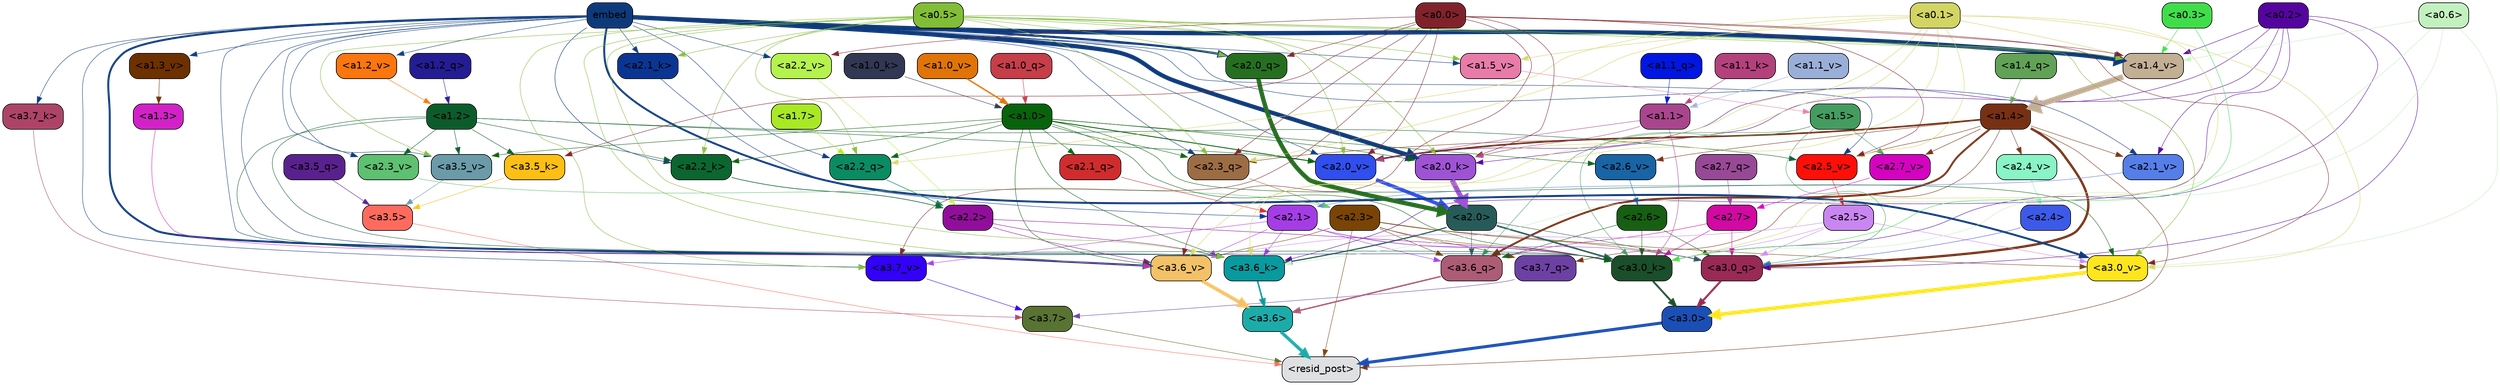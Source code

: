 strict digraph "" {
	graph [bgcolor=transparent,
		layout=dot,
		overlap=false,
		splines=true
	];
	"<a3.7>"	[color=black,
		fillcolor="#597332",
		fontname=Helvetica,
		shape=box,
		style="filled, rounded"];
	"<resid_post>"	[color=black,
		fillcolor="#dfe0e2",
		fontname=Helvetica,
		shape=box,
		style="filled, rounded"];
	"<a3.7>" -> "<resid_post>"	[color="#597332",
		penwidth=0.6239100098609924];
	"<a3.6>"	[color=black,
		fillcolor="#1baca9",
		fontname=Helvetica,
		shape=box,
		style="filled, rounded"];
	"<a3.6>" -> "<resid_post>"	[color="#1baca9",
		penwidth=4.569062113761902];
	"<a3.5>"	[color=black,
		fillcolor="#fe6b5e",
		fontname=Helvetica,
		shape=box,
		style="filled, rounded"];
	"<a3.5>" -> "<resid_post>"	[color="#fe6b5e",
		penwidth=0.6];
	"<a3.0>"	[color=black,
		fillcolor="#1b4fb5",
		fontname=Helvetica,
		shape=box,
		style="filled, rounded"];
	"<a3.0>" -> "<resid_post>"	[color="#1b4fb5",
		penwidth=4.283544182777405];
	"<a2.3>"	[color=black,
		fillcolor="#794406",
		fontname=Helvetica,
		shape=box,
		style="filled, rounded"];
	"<a2.3>" -> "<resid_post>"	[color="#794406",
		penwidth=0.6];
	"<a3.7_q>"	[color=black,
		fillcolor="#6d41a3",
		fontname=Helvetica,
		shape=box,
		style="filled, rounded"];
	"<a2.3>" -> "<a3.7_q>"	[color="#794406",
		penwidth=0.6];
	"<a3.6_q>"	[color=black,
		fillcolor="#ad5c76",
		fontname=Helvetica,
		shape=box,
		style="filled, rounded"];
	"<a2.3>" -> "<a3.6_q>"	[color="#794406",
		penwidth=0.6];
	"<a3.0_q>"	[color=black,
		fillcolor="#982a55",
		fontname=Helvetica,
		shape=box,
		style="filled, rounded"];
	"<a2.3>" -> "<a3.0_q>"	[color="#794406",
		penwidth=0.6];
	"<a3.0_k>"	[color=black,
		fillcolor="#1b4e2b",
		fontname=Helvetica,
		shape=box,
		style="filled, rounded"];
	"<a2.3>" -> "<a3.0_k>"	[color="#794406",
		penwidth=0.6];
	"<a3.6_v>"	[color=black,
		fillcolor="#f3c167",
		fontname=Helvetica,
		shape=box,
		style="filled, rounded"];
	"<a2.3>" -> "<a3.6_v>"	[color="#794406",
		penwidth=0.6];
	"<a3.0_v>"	[color=black,
		fillcolor="#fee61e",
		fontname=Helvetica,
		shape=box,
		style="filled, rounded"];
	"<a2.3>" -> "<a3.0_v>"	[color="#794406",
		penwidth=0.6];
	"<a1.4>"	[color=black,
		fillcolor="#773013",
		fontname=Helvetica,
		shape=box,
		style="filled, rounded"];
	"<a1.4>" -> "<resid_post>"	[color="#773013",
		penwidth=0.6];
	"<a1.4>" -> "<a3.7_q>"	[color="#773013",
		penwidth=0.6];
	"<a1.4>" -> "<a3.6_q>"	[color="#773013",
		penwidth=2.6908124685287476];
	"<a1.4>" -> "<a3.0_q>"	[color="#773013",
		penwidth=3.32076895236969];
	"<a2.3_q>"	[color=black,
		fillcolor="#9c6d44",
		fontname=Helvetica,
		shape=box,
		style="filled, rounded"];
	"<a1.4>" -> "<a2.3_q>"	[color="#773013",
		penwidth=0.6];
	"<a2.7_v>"	[color=black,
		fillcolor="#d502c0",
		fontname=Helvetica,
		shape=box,
		style="filled, rounded"];
	"<a1.4>" -> "<a2.7_v>"	[color="#773013",
		penwidth=0.6];
	"<a2.6_v>"	[color=black,
		fillcolor="#1864a5",
		fontname=Helvetica,
		shape=box,
		style="filled, rounded"];
	"<a1.4>" -> "<a2.6_v>"	[color="#773013",
		penwidth=0.6];
	"<a2.5_v>"	[color=black,
		fillcolor="#ff0f08",
		fontname=Helvetica,
		shape=box,
		style="filled, rounded"];
	"<a1.4>" -> "<a2.5_v>"	[color="#773013",
		penwidth=0.6];
	"<a2.4_v>"	[color=black,
		fillcolor="#89f4c5",
		fontname=Helvetica,
		shape=box,
		style="filled, rounded"];
	"<a1.4>" -> "<a2.4_v>"	[color="#773013",
		penwidth=0.6];
	"<a2.1_v>"	[color=black,
		fillcolor="#557ee9",
		fontname=Helvetica,
		shape=box,
		style="filled, rounded"];
	"<a1.4>" -> "<a2.1_v>"	[color="#773013",
		penwidth=0.6];
	"<a2.0_v>"	[color=black,
		fillcolor="#314eee",
		fontname=Helvetica,
		shape=box,
		style="filled, rounded"];
	"<a1.4>" -> "<a2.0_v>"	[color="#773013",
		penwidth=2.3065454959869385];
	"<a3.7_q>" -> "<a3.7>"	[color="#6d41a3",
		penwidth=0.6];
	"<a3.6_q>" -> "<a3.6>"	[color="#ad5c76",
		penwidth=2.03758105635643];
	"<a3.5_q>"	[color=black,
		fillcolor="#59218e",
		fontname=Helvetica,
		shape=box,
		style="filled, rounded"];
	"<a3.5_q>" -> "<a3.5>"	[color="#59218e",
		penwidth=0.6];
	"<a3.0_q>" -> "<a3.0>"	[color="#982a55",
		penwidth=2.8638100624084473];
	"<a3.7_k>"	[color=black,
		fillcolor="#ae4368",
		fontname=Helvetica,
		shape=box,
		style="filled, rounded"];
	"<a3.7_k>" -> "<a3.7>"	[color="#ae4368",
		penwidth=0.6];
	"<a3.6_k>"	[color=black,
		fillcolor="#089a9e",
		fontname=Helvetica,
		shape=box,
		style="filled, rounded"];
	"<a3.6_k>" -> "<a3.6>"	[color="#089a9e",
		penwidth=2.174198240041733];
	"<a3.5_k>"	[color=black,
		fillcolor="#fdbf14",
		fontname=Helvetica,
		shape=box,
		style="filled, rounded"];
	"<a3.5_k>" -> "<a3.5>"	[color="#fdbf14",
		penwidth=0.6];
	"<a3.0_k>" -> "<a3.0>"	[color="#1b4e2b",
		penwidth=2.6274144649505615];
	"<a3.7_v>"	[color=black,
		fillcolor="#3300f8",
		fontname=Helvetica,
		shape=box,
		style="filled, rounded"];
	"<a3.7_v>" -> "<a3.7>"	[color="#3300f8",
		penwidth=0.6];
	"<a3.6_v>" -> "<a3.6>"	[color="#f3c167",
		penwidth=5.002329230308533];
	"<a3.5_v>"	[color=black,
		fillcolor="#6b9aa9",
		fontname=Helvetica,
		shape=box,
		style="filled, rounded"];
	"<a3.5_v>" -> "<a3.5>"	[color="#6b9aa9",
		penwidth=0.6];
	"<a3.0_v>" -> "<a3.0>"	[color="#fee61e",
		penwidth=5.188832879066467];
	"<a2.7>"	[color=black,
		fillcolor="#d209a2",
		fontname=Helvetica,
		shape=box,
		style="filled, rounded"];
	"<a2.7>" -> "<a3.6_q>"	[color="#d209a2",
		penwidth=0.6];
	"<a2.7>" -> "<a3.0_q>"	[color="#d209a2",
		penwidth=0.6];
	"<a2.7>" -> "<a3.0_k>"	[color="#d209a2",
		penwidth=0.6];
	"<a2.6>"	[color=black,
		fillcolor="#175f12",
		fontname=Helvetica,
		shape=box,
		style="filled, rounded"];
	"<a2.6>" -> "<a3.6_q>"	[color="#175f12",
		penwidth=0.6];
	"<a2.6>" -> "<a3.0_q>"	[color="#175f12",
		penwidth=0.6];
	"<a2.6>" -> "<a3.0_k>"	[color="#175f12",
		penwidth=0.6];
	"<a2.1>"	[color=black,
		fillcolor="#a43de6",
		fontname=Helvetica,
		shape=box,
		style="filled, rounded"];
	"<a2.1>" -> "<a3.6_q>"	[color="#a43de6",
		penwidth=0.6];
	"<a2.1>" -> "<a3.0_q>"	[color="#a43de6",
		penwidth=0.6];
	"<a2.1>" -> "<a3.6_k>"	[color="#a43de6",
		penwidth=0.6];
	"<a2.1>" -> "<a3.0_k>"	[color="#a43de6",
		penwidth=0.6];
	"<a2.1>" -> "<a3.7_v>"	[color="#a43de6",
		penwidth=0.6];
	"<a2.1>" -> "<a3.6_v>"	[color="#a43de6",
		penwidth=0.6];
	"<a2.0>"	[color=black,
		fillcolor="#275b59",
		fontname=Helvetica,
		shape=box,
		style="filled, rounded"];
	"<a2.0>" -> "<a3.6_q>"	[color="#275b59",
		penwidth=0.6];
	"<a2.0>" -> "<a3.0_q>"	[color="#275b59",
		penwidth=0.6];
	"<a2.0>" -> "<a3.6_k>"	[color="#275b59",
		penwidth=1.6254686117172241];
	"<a2.0>" -> "<a3.0_k>"	[color="#275b59",
		penwidth=2.182972814887762];
	"<a1.5>"	[color=black,
		fillcolor="#449c60",
		fontname=Helvetica,
		shape=box,
		style="filled, rounded"];
	"<a1.5>" -> "<a3.6_q>"	[color="#449c60",
		penwidth=0.6];
	"<a1.5>" -> "<a3.0_q>"	[color="#449c60",
		penwidth=0.6];
	"<a1.5>" -> "<a3.0_k>"	[color="#449c60",
		penwidth=0.6];
	"<a1.5>" -> "<a2.7_v>"	[color="#449c60",
		penwidth=0.6];
	"<a2.5>"	[color=black,
		fillcolor="#c986f1",
		fontname=Helvetica,
		shape=box,
		style="filled, rounded"];
	"<a2.5>" -> "<a3.0_q>"	[color="#c986f1",
		penwidth=0.6];
	"<a2.5>" -> "<a3.0_k>"	[color="#c986f1",
		penwidth=0.6];
	"<a2.5>" -> "<a3.6_v>"	[color="#c986f1",
		penwidth=0.6];
	"<a2.5>" -> "<a3.0_v>"	[color="#c986f1",
		penwidth=0.6];
	"<a2.4>"	[color=black,
		fillcolor="#3d59e8",
		fontname=Helvetica,
		shape=box,
		style="filled, rounded"];
	"<a2.4>" -> "<a3.0_q>"	[color="#3d59e8",
		penwidth=0.6];
	"<a0.2>"	[color=black,
		fillcolor="#54049f",
		fontname=Helvetica,
		shape=box,
		style="filled, rounded"];
	"<a0.2>" -> "<a3.0_q>"	[color="#54049f",
		penwidth=0.6];
	"<a0.2>" -> "<a3.6_k>"	[color="#54049f",
		penwidth=0.6];
	"<a0.2>" -> "<a3.0_k>"	[color="#54049f",
		penwidth=0.6];
	"<a2.0_k>"	[color=black,
		fillcolor="#9e53d4",
		fontname=Helvetica,
		shape=box,
		style="filled, rounded"];
	"<a0.2>" -> "<a2.0_k>"	[color="#54049f",
		penwidth=0.6];
	"<a0.2>" -> "<a2.1_v>"	[color="#54049f",
		penwidth=0.6];
	"<a0.2>" -> "<a2.0_v>"	[color="#54049f",
		penwidth=0.6];
	"<a1.4_v>"	[color=black,
		fillcolor="#c3af94",
		fontname=Helvetica,
		shape=box,
		style="filled, rounded"];
	"<a0.2>" -> "<a1.4_v>"	[color="#54049f",
		penwidth=0.6];
	embed	[color=black,
		fillcolor="#0e3a7c",
		fontname=Helvetica,
		shape=box,
		style="filled, rounded"];
	embed -> "<a3.7_k>"	[color="#0e3a7c",
		penwidth=0.6];
	embed -> "<a3.6_k>"	[color="#0e3a7c",
		penwidth=0.6];
	embed -> "<a3.0_k>"	[color="#0e3a7c",
		penwidth=0.6];
	embed -> "<a3.7_v>"	[color="#0e3a7c",
		penwidth=0.6];
	embed -> "<a3.6_v>"	[color="#0e3a7c",
		penwidth=2.809220314025879];
	embed -> "<a3.5_v>"	[color="#0e3a7c",
		penwidth=0.6];
	embed -> "<a3.0_v>"	[color="#0e3a7c",
		penwidth=2.754121422767639];
	embed -> "<a2.3_q>"	[color="#0e3a7c",
		penwidth=0.6];
	"<a2.2_q>"	[color=black,
		fillcolor="#0a8b62",
		fontname=Helvetica,
		shape=box,
		style="filled, rounded"];
	embed -> "<a2.2_q>"	[color="#0e3a7c",
		penwidth=0.6];
	"<a2.0_q>"	[color=black,
		fillcolor="#266f21",
		fontname=Helvetica,
		shape=box,
		style="filled, rounded"];
	embed -> "<a2.0_q>"	[color="#0e3a7c",
		penwidth=3.102177858352661];
	"<a2.2_k>"	[color=black,
		fillcolor="#0c6630",
		fontname=Helvetica,
		shape=box,
		style="filled, rounded"];
	embed -> "<a2.2_k>"	[color="#0e3a7c",
		penwidth=0.6805839538574219];
	"<a2.1_k>"	[color=black,
		fillcolor="#0b3593",
		fontname=Helvetica,
		shape=box,
		style="filled, rounded"];
	embed -> "<a2.1_k>"	[color="#0e3a7c",
		penwidth=0.6];
	embed -> "<a2.0_k>"	[color="#0e3a7c",
		penwidth=5.977519929409027];
	embed -> "<a2.5_v>"	[color="#0e3a7c",
		penwidth=0.6];
	"<a2.3_v>"	[color=black,
		fillcolor="#5ec071",
		fontname=Helvetica,
		shape=box,
		style="filled, rounded"];
	embed -> "<a2.3_v>"	[color="#0e3a7c",
		penwidth=0.6];
	"<a2.2_v>"	[color=black,
		fillcolor="#b5f24e",
		fontname=Helvetica,
		shape=box,
		style="filled, rounded"];
	embed -> "<a2.2_v>"	[color="#0e3a7c",
		penwidth=0.6436443328857422];
	embed -> "<a2.1_v>"	[color="#0e3a7c",
		penwidth=0.6];
	embed -> "<a2.0_v>"	[color="#0e3a7c",
		penwidth=0.6];
	"<a1.5_v>"	[color=black,
		fillcolor="#e87ca9",
		fontname=Helvetica,
		shape=box,
		style="filled, rounded"];
	embed -> "<a1.5_v>"	[color="#0e3a7c",
		penwidth=0.6];
	embed -> "<a1.4_v>"	[color="#0e3a7c",
		penwidth=6.155339062213898];
	"<a1.3_v>"	[color=black,
		fillcolor="#6d3000",
		fontname=Helvetica,
		shape=box,
		style="filled, rounded"];
	embed -> "<a1.3_v>"	[color="#0e3a7c",
		penwidth=0.6];
	"<a1.2_v>"	[color=black,
		fillcolor="#fb760e",
		fontname=Helvetica,
		shape=box,
		style="filled, rounded"];
	embed -> "<a1.2_v>"	[color="#0e3a7c",
		penwidth=0.6];
	"<a2.2>"	[color=black,
		fillcolor="#910e9b",
		fontname=Helvetica,
		shape=box,
		style="filled, rounded"];
	"<a2.2>" -> "<a3.6_k>"	[color="#910e9b",
		penwidth=0.6];
	"<a2.2>" -> "<a3.0_k>"	[color="#910e9b",
		penwidth=0.6065438985824585];
	"<a2.2>" -> "<a3.6_v>"	[color="#910e9b",
		penwidth=0.6];
	"<a1.2>"	[color=black,
		fillcolor="#0c5c2b",
		fontname=Helvetica,
		shape=box,
		style="filled, rounded"];
	"<a1.2>" -> "<a3.6_k>"	[color="#0c5c2b",
		penwidth=0.6];
	"<a1.2>" -> "<a3.5_k>"	[color="#0c5c2b",
		penwidth=0.6];
	"<a1.2>" -> "<a3.0_k>"	[color="#0c5c2b",
		penwidth=0.6];
	"<a1.2>" -> "<a3.5_v>"	[color="#0c5c2b",
		penwidth=0.6];
	"<a1.2>" -> "<a2.2_k>"	[color="#0c5c2b",
		penwidth=0.6];
	"<a1.2>" -> "<a2.5_v>"	[color="#0c5c2b",
		penwidth=0.6];
	"<a1.2>" -> "<a2.3_v>"	[color="#0c5c2b",
		penwidth=0.6];
	"<a1.2>" -> "<a2.0_v>"	[color="#0c5c2b",
		penwidth=0.6];
	"<a1.0>"	[color=black,
		fillcolor="#08630c",
		fontname=Helvetica,
		shape=box,
		style="filled, rounded"];
	"<a1.0>" -> "<a3.6_k>"	[color="#08630c",
		penwidth=0.6];
	"<a1.0>" -> "<a3.0_k>"	[color="#08630c",
		penwidth=0.6];
	"<a1.0>" -> "<a3.6_v>"	[color="#08630c",
		penwidth=0.6];
	"<a1.0>" -> "<a3.5_v>"	[color="#08630c",
		penwidth=0.6];
	"<a1.0>" -> "<a3.0_v>"	[color="#08630c",
		penwidth=0.6];
	"<a1.0>" -> "<a2.3_q>"	[color="#08630c",
		penwidth=0.6];
	"<a1.0>" -> "<a2.2_q>"	[color="#08630c",
		penwidth=0.6];
	"<a2.1_q>"	[color=black,
		fillcolor="#d02c2e",
		fontname=Helvetica,
		shape=box,
		style="filled, rounded"];
	"<a1.0>" -> "<a2.1_q>"	[color="#08630c",
		penwidth=0.6];
	"<a1.0>" -> "<a2.2_k>"	[color="#08630c",
		penwidth=0.6];
	"<a1.0>" -> "<a2.0_k>"	[color="#08630c",
		penwidth=0.6];
	"<a1.0>" -> "<a2.6_v>"	[color="#08630c",
		penwidth=0.6];
	"<a1.0>" -> "<a2.0_v>"	[color="#08630c",
		penwidth=1.2192587852478027];
	"<a0.6>"	[color=black,
		fillcolor="#c3f0bf",
		fontname=Helvetica,
		shape=box,
		style="filled, rounded"];
	"<a0.6>" -> "<a3.6_k>"	[color="#c3f0bf",
		penwidth=0.6];
	"<a0.6>" -> "<a3.0_k>"	[color="#c3f0bf",
		penwidth=0.6];
	"<a0.6>" -> "<a3.0_v>"	[color="#c3f0bf",
		penwidth=0.6];
	"<a0.6>" -> "<a1.4_v>"	[color="#c3f0bf",
		penwidth=0.6];
	"<a0.5>"	[color=black,
		fillcolor="#82bd37",
		fontname=Helvetica,
		shape=box,
		style="filled, rounded"];
	"<a0.5>" -> "<a3.6_k>"	[color="#82bd37",
		penwidth=0.6];
	"<a0.5>" -> "<a3.7_v>"	[color="#82bd37",
		penwidth=0.6];
	"<a0.5>" -> "<a3.6_v>"	[color="#82bd37",
		penwidth=0.6];
	"<a0.5>" -> "<a3.5_v>"	[color="#82bd37",
		penwidth=0.6];
	"<a0.5>" -> "<a3.0_v>"	[color="#82bd37",
		penwidth=0.6120390892028809];
	"<a0.5>" -> "<a2.3_q>"	[color="#82bd37",
		penwidth=0.6];
	"<a0.5>" -> "<a2.2_q>"	[color="#82bd37",
		penwidth=0.6];
	"<a0.5>" -> "<a2.0_q>"	[color="#82bd37",
		penwidth=0.6];
	"<a0.5>" -> "<a2.2_k>"	[color="#82bd37",
		penwidth=0.6];
	"<a0.5>" -> "<a2.1_k>"	[color="#82bd37",
		penwidth=0.6];
	"<a0.5>" -> "<a2.0_k>"	[color="#82bd37",
		penwidth=0.658348560333252];
	"<a0.5>" -> "<a2.0_v>"	[color="#82bd37",
		penwidth=0.6];
	"<a0.5>" -> "<a1.5_v>"	[color="#82bd37",
		penwidth=0.6];
	"<a0.5>" -> "<a1.4_v>"	[color="#82bd37",
		penwidth=0.9002184867858887];
	"<a0.1>"	[color=black,
		fillcolor="#d2d563",
		fontname=Helvetica,
		shape=box,
		style="filled, rounded"];
	"<a0.1>" -> "<a3.6_k>"	[color="#d2d563",
		penwidth=0.6];
	"<a0.1>" -> "<a3.0_k>"	[color="#d2d563",
		penwidth=0.6];
	"<a0.1>" -> "<a3.6_v>"	[color="#d2d563",
		penwidth=0.6];
	"<a0.1>" -> "<a3.0_v>"	[color="#d2d563",
		penwidth=0.6];
	"<a0.1>" -> "<a2.3_q>"	[color="#d2d563",
		penwidth=0.6];
	"<a0.1>" -> "<a2.2_q>"	[color="#d2d563",
		penwidth=0.6];
	"<a0.1>" -> "<a2.0_k>"	[color="#d2d563",
		penwidth=0.6];
	"<a0.1>" -> "<a2.5_v>"	[color="#d2d563",
		penwidth=0.6];
	"<a0.1>" -> "<a1.5_v>"	[color="#d2d563",
		penwidth=0.6];
	"<a0.1>" -> "<a1.4_v>"	[color="#d2d563",
		penwidth=0.6];
	"<a0.0>"	[color=black,
		fillcolor="#81222b",
		fontname=Helvetica,
		shape=box,
		style="filled, rounded"];
	"<a0.0>" -> "<a3.5_k>"	[color="#81222b",
		penwidth=0.6];
	"<a0.0>" -> "<a3.7_v>"	[color="#81222b",
		penwidth=0.6];
	"<a0.0>" -> "<a3.6_v>"	[color="#81222b",
		penwidth=0.6];
	"<a0.0>" -> "<a3.0_v>"	[color="#81222b",
		penwidth=0.6];
	"<a0.0>" -> "<a2.3_q>"	[color="#81222b",
		penwidth=0.6];
	"<a0.0>" -> "<a2.0_q>"	[color="#81222b",
		penwidth=0.6];
	"<a0.0>" -> "<a2.0_k>"	[color="#81222b",
		penwidth=0.6];
	"<a0.0>" -> "<a2.5_v>"	[color="#81222b",
		penwidth=0.6];
	"<a0.0>" -> "<a2.2_v>"	[color="#81222b",
		penwidth=0.6];
	"<a0.0>" -> "<a2.0_v>"	[color="#81222b",
		penwidth=0.6];
	"<a0.0>" -> "<a1.4_v>"	[color="#81222b",
		penwidth=0.6];
	"<a1.1>"	[color=black,
		fillcolor="#a9458d",
		fontname=Helvetica,
		shape=box,
		style="filled, rounded"];
	"<a1.1>" -> "<a3.0_k>"	[color="#a9458d",
		penwidth=0.6];
	"<a1.1>" -> "<a2.0_k>"	[color="#a9458d",
		penwidth=0.6];
	"<a1.1>" -> "<a2.0_v>"	[color="#a9458d",
		penwidth=0.6];
	"<a0.3>"	[color=black,
		fillcolor="#40dd4a",
		fontname=Helvetica,
		shape=box,
		style="filled, rounded"];
	"<a0.3>" -> "<a3.0_k>"	[color="#40dd4a",
		penwidth=0.6];
	"<a0.3>" -> "<a1.4_v>"	[color="#40dd4a",
		penwidth=0.6];
	"<a1.3>"	[color=black,
		fillcolor="#d222c7",
		fontname=Helvetica,
		shape=box,
		style="filled, rounded"];
	"<a1.3>" -> "<a3.6_v>"	[color="#d222c7",
		penwidth=0.6];
	"<a2.7_q>"	[color=black,
		fillcolor="#984996",
		fontname=Helvetica,
		shape=box,
		style="filled, rounded"];
	"<a2.7_q>" -> "<a2.7>"	[color="#984996",
		penwidth=0.6];
	"<a2.3_q>" -> "<a2.3>"	[color="#9c6d44",
		penwidth=0.6];
	"<a2.2_q>" -> "<a2.2>"	[color="#0a8b62",
		penwidth=0.7585353851318359];
	"<a2.1_q>" -> "<a2.1>"	[color="#d02c2e",
		penwidth=0.6];
	"<a2.0_q>" -> "<a2.0>"	[color="#266f21",
		penwidth=6.189085364341736];
	"<a2.2_k>" -> "<a2.2>"	[color="#0c6630",
		penwidth=0.87534499168396];
	"<a2.1_k>" -> "<a2.1>"	[color="#0b3593",
		penwidth=0.6];
	"<a2.0_k>" -> "<a2.0>"	[color="#9e53d4",
		penwidth=7.056803464889526];
	"<a2.7_v>" -> "<a2.7>"	[color="#d502c0",
		penwidth=0.6];
	"<a2.6_v>" -> "<a2.6>"	[color="#1864a5",
		penwidth=0.6];
	"<a2.5_v>" -> "<a2.5>"	[color="#ff0f08",
		penwidth=0.6];
	"<a2.4_v>" -> "<a2.4>"	[color="#89f4c5",
		penwidth=0.6];
	"<a2.3_v>" -> "<a2.3>"	[color="#5ec071",
		penwidth=0.6];
	"<a2.2_v>" -> "<a2.2>"	[color="#b5f24e",
		penwidth=0.6];
	"<a2.1_v>" -> "<a2.1>"	[color="#557ee9",
		penwidth=0.6];
	"<a2.0_v>" -> "<a2.0>"	[color="#314eee",
		penwidth=5.12138295173645];
	"<a1.7>"	[color=black,
		fillcolor="#a9e824",
		fontname=Helvetica,
		shape=box,
		style="filled, rounded"];
	"<a1.7>" -> "<a2.2_q>"	[color="#a9e824",
		penwidth=0.6];
	"<a1.4_q>"	[color=black,
		fillcolor="#61a257",
		fontname=Helvetica,
		shape=box,
		style="filled, rounded"];
	"<a1.4_q>" -> "<a1.4>"	[color="#61a257",
		penwidth=0.6];
	"<a1.2_q>"	[color=black,
		fillcolor="#241c93",
		fontname=Helvetica,
		shape=box,
		style="filled, rounded"];
	"<a1.2_q>" -> "<a1.2>"	[color="#241c93",
		penwidth=0.6036911010742188];
	"<a1.1_q>"	[color=black,
		fillcolor="#0116e0",
		fontname=Helvetica,
		shape=box,
		style="filled, rounded"];
	"<a1.1_q>" -> "<a1.1>"	[color="#0116e0",
		penwidth=0.6];
	"<a1.0_q>"	[color=black,
		fillcolor="#c53e49",
		fontname=Helvetica,
		shape=box,
		style="filled, rounded"];
	"<a1.0_q>" -> "<a1.0>"	[color="#c53e49",
		penwidth=0.6];
	"<a1.1_k>"	[color=black,
		fillcolor="#b3427c",
		fontname=Helvetica,
		shape=box,
		style="filled, rounded"];
	"<a1.1_k>" -> "<a1.1>"	[color="#b3427c",
		penwidth=0.6];
	"<a1.0_k>"	[color=black,
		fillcolor="#323753",
		fontname=Helvetica,
		shape=box,
		style="filled, rounded"];
	"<a1.0_k>" -> "<a1.0>"	[color="#323753",
		penwidth=0.6];
	"<a1.5_v>" -> "<a1.5>"	[color="#e87ca9",
		penwidth=0.6];
	"<a1.4_v>" -> "<a1.4>"	[color="#c3af94",
		penwidth=7.850657939910889];
	"<a1.3_v>" -> "<a1.3>"	[color="#6d3000",
		penwidth=0.6];
	"<a1.2_v>" -> "<a1.2>"	[color="#fb760e",
		penwidth=0.6];
	"<a1.1_v>"	[color=black,
		fillcolor="#9aafd8",
		fontname=Helvetica,
		shape=box,
		style="filled, rounded"];
	"<a1.1_v>" -> "<a1.1>"	[color="#9aafd8",
		penwidth=0.6];
	"<a1.0_v>"	[color=black,
		fillcolor="#e07408",
		fontname=Helvetica,
		shape=box,
		style="filled, rounded"];
	"<a1.0_v>" -> "<a1.0>"	[color="#e07408",
		penwidth=2.021620035171509];
}
